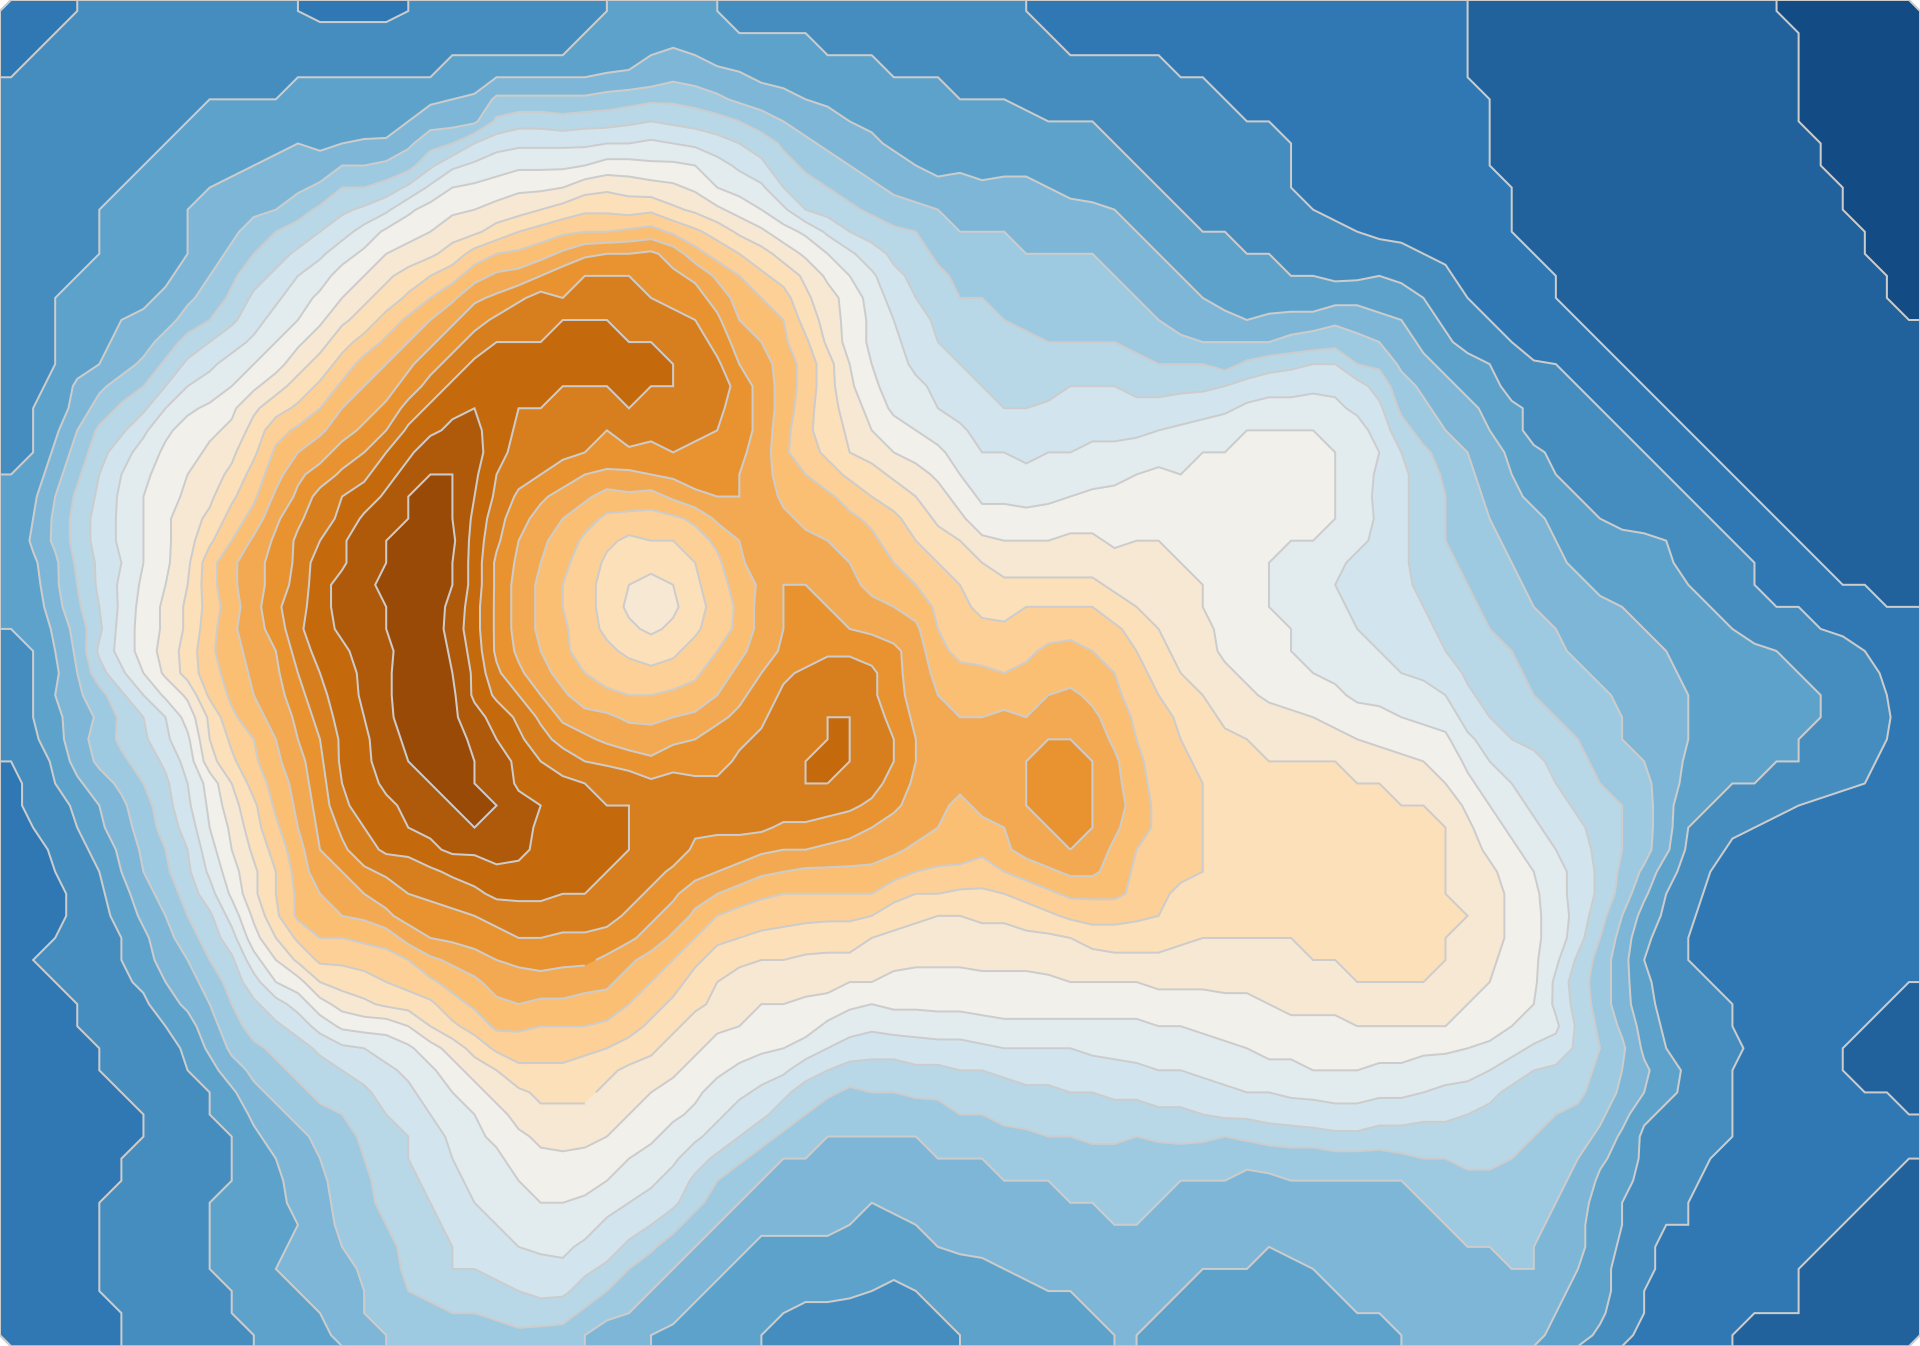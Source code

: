 {
  "$schema": "https://vega.github.io/schema/vega/v5.json",
  "width": 960,
  "height": 673,
  "autosize": "none",

  "data": [
    {
      "name": "contours",
      "transform": [
        {
          "type": "contour",
          "values": {"signal": "volcano.values"},
          "size": [
            {"signal": "volcano.width"},
            {"signal": "volcano.height"}
          ],
          "smooth": {"signal": "smooth"},
          "thresholds": {"signal": "sequence(90, 195, 5)"}
        }
      ]
    }
  ],

  "projections": [
    {
      "name": "projection",
      "type": "identity",
      "scale": {"signal": "width / volcano.width"}
    }
  ],

  "scales": [
    {
      "name": "color",
      "type": "linear",
      "domain": [90, 190],
      "range": {"scheme": "blueorange"}
    }
  ],

  "marks": [
    {
      "type": "path",
      "from": {"data": "contours"},
      "encode": {
        "enter": {
          "stroke": {"value": "#ccc"},
          "strokeWidth": {"value": 1},
          "fill": {"scale": "color", "field": "value"}
        }
      },
      "transform": [
        {
          "type": "geopath",
          "field": "datum",
          "projection": "projection"
        }
      ]
    }
  ],

  "signals": [
    {
      "name": "volcano",
      "value": {
        "width": 87,
        "height": 61,
        "values": [
          103,104,104,105,105,106,106,106,107,107,106,106,105,105,104,104,104,104,105,107,107,106,105,105,107,108,109,110,110,110,110,110,110,109,109,109,109,109,109,108,107,107,107,107,106,106,105,104,104,104,104,104,104,104,103,103,103,103,102,102,101,101,100,100,100,100,100,99,98,97,97,96,96,96,96,96,96,96,95,95,95,94,94,94,94,94,94,
          104,104,105,105,106,106,107,107,107,107,107,107,107,106,106,106,106,106,106,108,108,108,106,106,108,109,110,110,112,112,113,112,111,110,110,110,110,109,109,109,108,107,107,107,107,106,106,105,104,104,104,104,104,104,104,103,103,103,103,102,102,101,101,100,100,100,100,99,99,98,97,97,96,96,96,96,96,96,96,95,95,95,94,94,94,94,94,
          104,105,105,106,106,107,107,108,108,108,108,108,108,108,108,108,108,108,108,108,110,110,110,110,110,110,110,111,113,115,116,115,113,112,110,110,110,110,110,110,109,108,108,108,108,107,106,105,105,105,105,105,105,104,104,104,104,103,103,103,102,102,102,101,100,100,100,99,99,98,97,97,96,96,96,96,96,96,96,96,95,95,94,94,94,94,94,
          105,105,106,106,107,107,108,108,109,109,109,109,109,110,110,110,110,110,110,110,111,112,115,115,115,115,115,116,116,117,119,118,117,116,114,113,112,110,110,110,110,110,110,109,109,108,107,106,106,106,106,106,105,105,105,104,104,104,103,103,103,102,102,102,101,100,100,99,99,98,97,97,96,96,96,96,96,96,96,96,95,95,94,94,94,94,94,
          105,106,106,107,107,108,108,109,109,110,110,110,110,111,110,110,110,110,111,114,115,116,121,121,121,121,121,122,123,124,124,123,121,119,118,117,115,114,112,111,110,110,110,110,110,110,109,109,108,109,107,107,106,106,105,105,104,104,104,104,103,103,102,102,102,101,100,100,99,99,98,97,96,96,96,96,96,96,96,96,95,95,94,94,94,94,94,
          106,106,107,107,107,108,109,109,110,110,111,111,112,113,112,111,111,112,115,118,118,119,126,128,128,127,128,128,129,130,129,128,127,125,122,120,118,117,115,114,112,110,110,110,110,110,111,110,110,110,109,109,108,107,106,105,105,105,104,104,104,103,103,102,102,102,101,100,99,99,98,97,96,96,96,96,96,96,96,96,95,95,94,94,94,94,94,
          106,107,107,108,108,108,109,110,110,111,112,113,114,115,114,115,116,116,119,123,125,130,133,134,134,134,134,135,135,136,135,134,132,130,128,124,121,119,118,116,114,112,111,111,111,112,112,111,110,110,110,109,108,108,107,108,107,106,105,104,104,104,103,103,103,102,101,100,99,99,98,97,96,96,96,96,96,96,96,96,95,95,95,94,94,94,94,
          107,107,108,108,109,109,110,110,112,113,114,115,116,117,117,120,120,121,123,129,134,136,138,139,139,139,140,142,142,141,141,140,137,134,131,127,124,122,120,118,117,115,113,114,113,114,114,113,112,111,110,110,109,108,107,106,105,105,105,104,104,104,103,103,103,101,100,100,99,99,98,97,96,96,96,96,96,96,96,96,96,95,95,94,94,94,94,
          107,108,108,109,109,110,111,112,114,115,116,117,118,119,121,125,125,127,131,136,140,141,142,144,144,145,148,149,148,147,146,144,140,138,136,130,127,125,123,121,119,118,117,117,116,116,116,115,114,113,113,111,110,109,108,107,106,105,105,103,103,102,102,102,103,101,100,100,100,99,98,98,97,96,96,96,96,96,96,96,96,95,95,95,94,94,94,
          107,108,109,109,110,110,110,113,115,117,118,119,120,123,126,129,131,134,139,142,144,145,147,148,150,152,154,154,153,154,151,149,146,143,140,136,130,128,126,124,122,121,120,119,118,117,117,117,116,116,115,113,112,110,109,108,107,106,106,105,104,103,102,101,101,100,100,100,100,99,99,98,97,96,96,96,96,96,96,96,96,95,95,95,94,94,94,
          107,108,109,109,110,110,110,112,115,117,119,122,125,127,130,133,137,141,143,145,148,149,152,155,157,159,160,160,161,162,159,156,153,149,146,142,139,134,130,128,126,125,122,120,120,120,119,119,119,118,117,115,113,111,110,110,109,108,107,106,106,105,104,104,103,102,100,100,100,99,99,98,97,96,96,96,96,96,96,96,96,95,95,95,95,94,94,
          108,108,109,109,110,110,110,112,115,118,121,125,128,131,134,138,141,145,147,149,152,157,160,161,163,166,169,170,170,171,168,162,158,155,152,148,144,140,136,132,129,127,124,122,121,120,120,120,120,120,119,117,115,113,110,110,110,110,109,108,108,107,107,106,105,104,102,100,100,100,99,98,97,96,96,96,96,96,96,96,96,96,95,95,95,94,94,
          108,109,109,110,110,111,112,114,117,120,124,128,131,135,138,142,145,149,152,155,158,163,166,167,170,173,175,175,175,173,171,169,164,160,156,153,149,144,140,136,131,129,126,124,123,123,122,121,120,120,120,119,117,115,111,110,110,110,110,110,109,109,110,109,108,106,103,101,100,100,100,98,97,96,96,96,96,96,96,96,96,96,95,95,95,95,94,
          108,109,110,110,110,113,114,116,119,122,126,131,134,138,141,145,149,152,156,160,164,169,171,174,177,175,178,179,177,175,174,172,168,163,160,157,151,147,143,138,133,130,128,125,125,124,123,122,121,121,120,120,118,116,115,111,110,110,110,110,113,114,113,112,110,107,105,102,100,100,100,98,97,96,96,96,96,96,96,96,96,96,96,95,95,95,94,
          108,109,110,110,112,115,116,118,122,125,129,133,137,140,144,149,152,157,161,165,169,173,176,179,179,180,180,180,178,178,176,175,171,165,163,160,153,148,143,139,135,132,129,128,127,125,124,124,123,123,122,122,120,118,117,118,115,117,118,118,119,117,116,115,112,109,107,105,100,100,100,100,97,96,96,96,96,96,96,96,96,96,96,95,95,95,95,
          108,109,110,111,114,116,118,122,127,130,133,136,140,144,148,153,157,161,165,169,173,177,180,180,180,180,181,180,180,180,179,178,173,168,165,161,156,149,143,139,136,133,130,129,128,126,126,125,125,125,125,124,122,121,120,120,120,120,121,122,123,122,120,117,114,111,108,106,105,100,100,100,100,96,96,96,96,96,96,96,96,96,96,96,95,95,95,
          107,108,110,113,115,118,121,126,131,134,137,140,143,148,152,157,162,165,169,173,177,181,181,181,180,181,181,181,180,180,180,178,176,170,167,163,158,152,145,140,137,134,132,130,129,127,127,126,127,128,128,126,125,125,125,123,126,128,129,130,130,125,124,119,116,114,112,110,107,106,105,100,100,100,96,96,96,96,96,96,96,96,96,96,96,95,95,
          107,109,111,116,119,122,125,130,135,137,140,144,148,152,156,161,165,168,172,177,181,184,181,181,181,180,180,180,180,180,180,178,178,173,168,163,158,152,146,141,138,136,134,132,130,129,128,128,130,130,130,129,128,129,129,130,132,133,133,134,134,132,128,122,119,116,114,112,108,106,105,105,100,100,100,97,97,97,97,97,97,97,96,96,96,96,95,
          108,110,112,117,122,126,129,135,139,141,144,149,153,156,160,165,168,171,177,181,184,185,182,180,180,179,178,178,180,179,179,178,176,173,168,163,157,152,148,143,139,137,135,133,131,130,130,131,132,132,132,131,132,132,133,134,136,137,137,137,136,134,131,124,121,118,116,114,111,109,107,106,105,100,100,100,97,97,97,97,97,97,97,96,96,96,96,
          108,110,114,120,126,129,134,139,142,144,146,152,158,161,164,168,171,175,181,184,186,186,183,179,178,178,177,175,178,177,177,176,175,173,168,162,156,153,149,145,142,140,138,136,133,132,132,132,134,134,134,134,135,136,137,138,140,140,140,140,139,137,133,127,123,120,118,115,112,108,108,106,106,105,100,100,100,98,98,98,98,98,98,97,96,96,96,
          108,110,116,122,128,133,137,141,143,146,149,154,161,165,168,172,175,180,184,188,189,187,182,178,176,176,175,173,174,173,175,174,173,171,168,161,157,154,150,148,145,143,141,138,135,135,134,135,135,136,136,137,138,139,140,140,140,140,140,140,140,139,135,130,126,123,120,117,114,111,109,108,107,106,105,100,100,100,99,99,98,98,98,98,97,97,96,
          110,112,118,124,130,135,139,142,145,148,151,157,163,169,172,176,179,183,187,190,190,186,180,177,175,173,170,169,169,170,171,172,170,170,167,163,160,157,154,152,149,147,144,140,137,137,136,137,138,138,139,140,141,140,140,140,140,140,140,140,140,138,134,131,128,124,121,118,115,112,110,109,108,107,106,105,100,100,100,99,99,99,98,98,98,97,97,
          110,114,120,126,131,136,140,143,146,149,154,159,166,171,177,180,182,186,190,190,190,185,179,174,171,168,166,163,164,163,166,169,170,170,168,164,162,161,158,155,153,150,147,143,139,139,139,139,140,141,141,142,142,141,140,140,140,140,140,140,140,137,134,131,128,125,122,119,116,114,112,110,109,109,108,107,105,100,100,100,99,99,99,98,98,97,97,
          110,115,121,127,132,136,140,144,148,151,157,162,169,174,178,181,186,188,190,191,190,184,177,172,168,165,162,159,158,158,159,161,166,167,169,166,164,163,161,159,156,153,149,146,142,142,141,142,143,143,143,143,144,142,141,140,140,140,140,140,140,138,134,131,128,125,123,120,117,116,114,112,110,109,108,107,106,105,102,101,100,99,99,99,98,98,97,
          110,116,121,127,132,136,140,144,148,154,160,166,171,176,180,184,189,190,191,191,191,183,176,170,166,163,159,156,154,155,155,158,161,165,170,167,166,165,163,161,158,155,152,150,146,145,145,145,146,146,144,145,145,144,142,141,140,140,140,140,138,136,134,131,128,125,123,121,119,117,115,113,112,111,111,110,108,106,105,102,100,100,99,99,99,98,98,
          110,114,119,126,131,135,140,144,149,158,164,168,172,176,183,184,189,190,191,191,190,183,174,169,165,161,158,154,150,151,152,155,159,164,168,168,168,167,165,163,160,158,155,153,150,148,148,148,148,148,147,146,146,145,143,142,141,140,139,138,136,134,132,131,128,126,124,122,120,118,116,114,113,113,112,111,108,107,106,105,104,102,100,99,99,99,99,
          110,113,119,125,131,136,141,145,150,158,164,168,172,177,183,187,189,191,192,191,190,183,174,168,164,160,157,153,150,149,150,154,158,162,166,170,170,168,166,164,162,160,158,155,152,151,151,151,151,151,149,148,147,146,145,143,142,140,139,137,135,134,132,131,129,127,125,123,121,119,117,116,114,114,113,112,110,108,107,105,103,100,100,100,100,99,99,
          110,112,118,124,130,136,142,146,151,157,163,168,174,178,183,187,189,190,191,192,189,182,174,168,164,160,157,153,149,148,149,153,157,161,167,170,170,170,168,166,165,163,159,156,154,153,155,155,155,155,152,150,149,147,145,143,141,140,139,138,136,134,133,131,130,128,126,124,122,120,119,117,116,115,114,113,111,110,107,106,105,105,102,101,100,100,100,
          110,111,116,122,129,137,142,146,151,158,164,168,172,179,183,186,189,190,192,193,188,182,174,168,164,161,157,154,151,149,151,154,158,161,167,170,170,170,170,169,168,166,160,157,156,156,157,158,159,159,156,153,150,148,146,144,141,140,140,138,136,135,134,133,131,129,127,125,123,122,120,118,117,116,115,114,112,111,110,108,107,106,105,104,102,100,100,
          108,110,115,121,131,137,142,147,152,159,163,167,170,177,182,184,187,189,192,194,189,183,174,169,165,161,158,156,154,153,154,157,160,164,167,171,172,174,174,173,171,168,161,159,158,158,159,161,161,160,158,155,151,149,147,144,142,141,140,138,137,136,135,134,132,130,128,126,125,123,121,119,118,117,116,115,113,112,112,111,110,109,108,107,105,101,100,
          108,110,114,120,128,134,140,146,152,158,162,166,169,175,180,183,186,189,193,195,190,184,176,171,167,163,160,158,157,156,157,159,163,166,170,174,176,178,178,176,172,167,164,161,161,160,161,163,163,163,160,157,153,150,148,146,144,142,141,140,139,138,136,135,134,133,129,127,126,124,122,121,119,118,117,116,114,113,112,111,110,110,109,109,107,104,100,
          107,110,115,119,123,129,135,141,146,156,161,165,168,173,179,182,186,189,193,194,191,184,179,175,170,166,162,161,160,160,161,162,165,169,172,176,178,179,179,176,172,168,165,163,163,163,163,165,166,164,161,158,155,152,150,147,146,144,143,142,141,139,139,138,137,135,131,128,127,125,124,122,121,119,118,116,115,113,112,111,111,110,110,109,109,105,100,
          107,110,114,117,121,126,130,135,142,151,159,163,167,171,177,182,185,189,192,193,191,187,183,179,174,169,167,166,164,164,165,166,169,171,174,178,179,180,180,178,173,169,166,165,165,166,165,168,169,166,163,159,157,154,152,149,148,147,146,145,143,142,141,140,139,138,133,130,128,127,125,124,122,120,118,117,115,112,111,111,111,111,110,109,108,106,100,
          107,109,113,118,122,126,129,134,139,150,156,160,165,170,175,181,184,188,191,192,192,189,185,181,177,173,171,169,168,167,169,170,172,174,176,178,179,180,180,179,175,170,168,166,166,168,168,170,170,168,164,160,158,155,152,151,150,149,149,148,147,145,144,143,142,141,136,133,130,129,127,125,123,120,119,118,115,112,111,111,111,110,109,109,109,105,100,
          105,107,111,117,121,124,127,131,137,148,154,159,164,168,174,181,184,187,190,191,191,190,187,184,180,178,175,174,172,171,173,173,173,176,178,179,180,180,180,179,175,170,168,166,168,169,170,170,170,170,166,161,158,156,154,153,151,150,150,150,150,148,147,146,145,143,139,135,133,131,129,126,124,121,120,118,114,111,111,111,110,110,109,107,106,104,100,
          104,106,110,114,118,121,125,129,135,142,150,157,162,167,173,180,183,186,188,190,190,190,189,184,183,181,180,179,179,176,177,176,176,177,178,179,180,180,179,177,173,169,167,166,167,169,170,170,170,170,167,161,159,157,155,153,151,150,150,150,150,150,150,149,147,145,141,138,135,133,130,127,125,123,121,118,113,111,110,110,109,109,107,106,105,103,100,
          104,106,108,111,115,119,123,128,134,141,148,154,161,166,172,179,182,184,186,189,190,190,190,187,185,183,180,180,180,179,179,177,176,177,178,178,178,177,176,174,171,168,166,164,166,168,170,170,170,170,168,162,159,157,155,153,151,150,150,150,150,150,150,150,150,148,144,140,137,134,132,129,127,125,122,117,111,110,107,107,106,105,104,103,102,101,100,
          103,105,107,110,114,118,122,127,132,140,146,153,159,165,171,176,180,183,185,186,189,190,188,187,184,182,180,180,180,179,178,176,176,176,176,174,174,173,172,170,168,167,165,163,164,165,169,170,170,170,166,162,159,157,155,153,151,150,150,150,150,150,150,150,150,150,146,142,139,136,133,131,128,125,122,117,110,108,106,105,104,103,103,101,101,101,101,
          102,103,106,108,112,116,121,125,130,138,145,151,157,163,170,174,178,181,181,184,186,186,187,186,184,181,180,180,180,179,178,174,173,173,171,170,170,169,168,167,166,164,163,162,161,164,167,169,170,168,164,160,158,157,155,153,151,150,150,150,150,150,150,150,150,150,147,144,141,138,135,133,128,125,122,116,109,107,104,104,103,102,101,101,101,101,101,
          101,102,105,107,110,115,120,124,129,136,143,149,155,162,168,170,174,176,178,179,181,182,184,184,183,181,180,180,179,177,174,172,170,168,166,165,164,164,164,164,162,160,159,159,158,160,162,164,166,166,163,159,157,156,155,153,151,150,150,150,150,150,150,150,150,150,149,146,143,140,137,133,129,124,119,112,108,105,103,103,102,101,101,101,101,100,100,
          101,102,104,106,109,113,118,122,127,133,141,149,155,161,165,168,170,172,175,176,177,179,181,181,181,180,180,179,177,174,171,167,165,163,161,160,160,160,160,160,157,155,155,154,154,155,157,159,161,161,161,159,156,154,154,153,151,150,150,150,150,150,150,150,150,150,149,147,144,141,137,133,129,123,116,110,107,104,102,102,101,101,101,100,100,100,100,
          102,103,104,106,108,112,116,120,125,129,137,146,154,161,163,165,166,169,172,173,174,175,177,178,178,178,178,177,174,171,168,164,160,158,157,157,156,156,156,155,152,151,150,150,151,151,152,154,156,157,157,156,155,153,152,152,151,150,150,150,150,150,150,150,150,150,150,147,144,141,138,133,127,120,113,109,106,103,101,101,101,100,100,100,100,100,100,
          103,104,105,106,108,110,114,118,123,127,133,143,150,156,160,160,161,162,167,170,171,172,173,175,175,174,174,173,171,168,164,160,156,155,154,153,153,152,152,150,149,148,148,148,148,148,149,149,150,152,152,152,152,151,150,150,150,150,150,150,150,150,150,150,150,150,149,147,144,141,138,132,125,118,111,108,105,103,102,101,101,101,100,100,100,100,100,
          104,105,106,107,108,110,113,117,120,125,129,138,145,151,156,156,157,158,160,164,166,168,170,171,172,171,171,169,166,163,160,156,153,151,150,150,149,149,149,148,146,146,146,146,146,146,146,147,148,148,149,149,149,148,148,148,148,149,149,150,150,150,150,150,150,150,148,146,143,141,136,129,123,117,110,108,105,104,103,102,102,101,101,100,100,100,100,
          103,104,105,106,107,109,111,115,118,122,127,133,140,143,150,152,153,155,157,159,162,164,167,168,168,168,167,166,163,160,157,153,150,148,148,147,147,147,145,145,144,143,143,143,144,144,144,144,145,145,145,145,146,146,146,146,146,147,147,148,149,150,150,150,150,149,147,145,143,141,134,127,123,117,111,108,105,105,104,104,103,103,102,101,100,100,100,
          102,103,104,105,106,107,109,113,116,120,125,129,133,137,143,147,149,151,152,154,158,161,164,165,164,164,163,163,160,157,154,151,149,147,145,145,144,143,141,140,141,141,141,141,141,142,142,142,142,142,142,142,143,143,143,144,144,145,146,146,146,147,148,148,148,148,145,143,142,140,134,128,123,117,112,108,106,105,105,104,104,103,102,101,100,100,99,
          102,103,104,105,105,106,108,110,113,118,123,127,129,132,137,141,142,142,145,150,154,157,161,161,160,160,160,159,157,154,151,148,146,145,143,142,142,139,137,136,137,137,138,138,139,139,139,139,139,139,139,139,140,140,141,142,142,143,144,144,144,145,145,145,145,145,144,142,140,139,136,129,124,119,113,109,106,106,105,104,103,102,101,101,100,99,99,
          102,103,104,104,105,106,107,108,111,116,121,124,126,128,131,134,135,137,139,143,147,152,156,157,157,157,156,155,153,151,148,146,143,142,141,140,138,135,133,132,132,133,133,133,134,135,135,135,135,136,136,137,137,138,138,139,140,141,141,142,142,143,142,142,141,141,140,139,137,134,133,129,125,121,114,110,107,106,106,104,103,102,101,100,99,99,99,
          102,103,104,104,105,105,106,108,110,113,118,121,124,126,128,130,132,134,136,139,143,147,150,154,154,154,153,151,149,148,146,143,141,139,137,136,132,130,128,128,128,129,129,130,130,131,132,132,132,133,134,134,135,135,136,137,138,139,139,140,140,140,139,139,138,137,137,135,132,130,129,127,124,120,116,112,109,106,105,103,102,101,101,100,99,99,99,
          101,102,103,104,104,105,106,107,108,110,114,119,121,124,126,128,129,132,134,137,140,143,147,149,151,151,151,149,147,145,143,141,138,136,134,131,128,126,124,125,125,126,126,127,128,128,129,129,130,130,131,131,132,132,133,134,135,135,136,136,137,137,136,136,135,134,133,131,129,128,127,126,123,119,115,111,109,107,105,104,103,102,101,100,100,100,99,
          101,102,103,103,104,104,105,106,108,110,112,116,119,121,124,125,127,130,132,135,137,140,143,147,149,149,149,147,145,143,141,139,136,133,131,128,125,122,121,122,122,122,123,125,125,126,127,127,127,128,128,128,129,129,130,131,131,132,132,133,133,133,132,132,131,131,130,129,128,126,125,124,121,117,111,109,108,106,105,104,103,102,101,101,100,100,100,
          100,101,102,103,103,104,105,106,107,108,110,114,117,119,121,123,126,128,130,133,136,139,141,144,146,147,146,145,143,141,138,136,133,130,127,124,121,120,120,120,120,120,121,122,123,124,124,125,125,126,126,125,126,126,126,125,126,127,128,128,129,129,128,128,128,128,128,128,126,125,123,122,119,114,109,108,107,106,105,104,103,103,102,102,101,100,100,
          100,101,102,103,104,105,106,107,108,109,110,112,115,117,120,122,125,127,130,132,135,137,139,142,144,144,144,142,140,138,136,132,129,126,123,120,120,119,119,118,119,119,120,120,120,121,122,122,123,123,123,123,122,123,122,122,121,122,122,122,123,123,123,124,125,125,126,126,125,124,122,120,116,113,109,107,106,105,104,104,103,102,102,101,101,100,100,
          100,101,102,103,104,105,106,107,108,109,110,112,114,117,119,122,124,127,129,131,134,136,138,140,142,142,142,140,138,136,133,129,125,122,120,119,118,118,117,116,117,117,118,119,119,120,120,120,121,121,121,122,121,120,120,120,119,119,120,120,120,120,120,120,123,123,124,124,124,123,121,119,114,112,108,106,106,104,104,103,102,102,101,101,100,100,99,
          101,102,103,104,105,106,107,108,109,110,111,113,114,116,119,121,124,126,128,130,133,135,137,138,140,140,139,137,135,133,131,127,122,120,118,118,117,117,116,115,116,116,117,118,118,118,119,119,120,120,121,121,120,119,119,118,117,117,118,119,118,118,118,119,120,122,123,123,123,122,120,117,113,110,108,106,105,104,103,103,102,101,101,100,100,99,99,
          101,102,103,104,105,106,107,108,109,110,111,111,113,115,118,121,123,125,127,129,131,133,135,137,138,138,137,134,132,130,127,122,120,118,116,116,116,116,115,113,114,115,116,117,117,118,118,119,119,119,120,120,119,118,117,117,116,116,117,117,117,118,119,119,119,120,121,121,121,121,119,116,113,110,107,105,105,103,103,103,102,101,100,100,99,99,99,
          101,102,103,104,105,106,107,108,109,110,111,112,114,116,117,120,122,124,126,129,130,132,133,135,136,136,134,132,129,126,122,120,118,116,114,114,114,114,114,113,113,114,115,116,116,117,117,117,118,118,119,119,118,117,116,116,115,115,116,116,116,117,117,118,118,119,120,120,120,120,119,116,113,109,106,104,104,103,102,102,101,101,100,99,99,99,98,
          101,102,103,104,105,106,107,108,109,110,111,113,115,117,117,118,121,123,126,128,130,130,131,132,133,134,131,129,125,122,120,118,116,114,113,112,112,113,112,112,111,112,113,113,114,115,116,116,117,117,118,118,116,116,115,115,115,114,114,115,116,116,117,117,118,118,119,119,120,120,117,115,112,108,106,104,103,102,102,102,101,100,99,99,99,98,98,
          101,102,103,104,105,105,106,107,108,109,110,111,113,115,117,118,120,122,125,126,127,128,129,130,131,131,128,125,121,120,118,116,114,113,113,111,111,111,111,110,109,110,111,112,113,113,114,115,115,116,117,117,116,115,114,114,113,113,114,114,115,115,116,116,117,118,118,119,119,118,116,114,112,108,105,103,103,102,101,101,100,100,99,99,98,98,97,
          100,101,102,103,104,105,106,107,108,109,110,110,111,113,115,118,120,121,122,124,125,125,126,127,128,127,124,121,120,118,116,114,113,112,112,110,109,109,108,108,108,109,110,111,112,112,113,114,114,115,116,116,115,114,113,112,112,113,113,114,114,115,115,116,116,117,117,118,118,117,115,113,111,107,105,103,102,101,101,100,100,100,99,99,98,98,97,
          100,101,102,103,104,105,105,106,107,108,109,110,110,111,114,116,118,120,120,121,122,122,123,124,123,123,120,118,117,115,114,115,113,111,110,109,108,108,107,107,107,108,109,110,111,111,112,113,113,114,115,115,114,113,112,111,111,112,112,112,113,114,114,115,115,116,116,117,117,116,114,112,109,106,104,102,101,100,100,99,99,99,99,98,98,97,97
        ]
      }
    },
    {
      "name": "smooth", "value": true,
      "bind": {"input": "radio", "options": [true, false]}
    }
  ]
}
